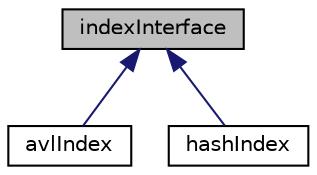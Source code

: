 digraph "indexInterface"
{
  edge [fontname="Helvetica",fontsize="10",labelfontname="Helvetica",labelfontsize="10"];
  node [fontname="Helvetica",fontsize="10",shape=record];
  Node1 [label="indexInterface",height=0.2,width=0.4,color="black", fillcolor="grey75", style="filled", fontcolor="black"];
  Node1 -> Node2 [dir="back",color="midnightblue",fontsize="10",style="solid",fontname="Helvetica"];
  Node2 [label="avlIndex",height=0.2,width=0.4,color="black", fillcolor="white", style="filled",URL="$classavl_index.html",tooltip="The avlIndex class : this class uses all the methods from indexInterface and uses AVLtree implementat..."];
  Node1 -> Node3 [dir="back",color="midnightblue",fontsize="10",style="solid",fontname="Helvetica"];
  Node3 [label="hashIndex",height=0.2,width=0.4,color="black", fillcolor="white", style="filled",URL="$classhash_index.html",tooltip="The hashIndex class : this class uses all the methods from indexInterface and uses Hash_Map implement..."];
}

